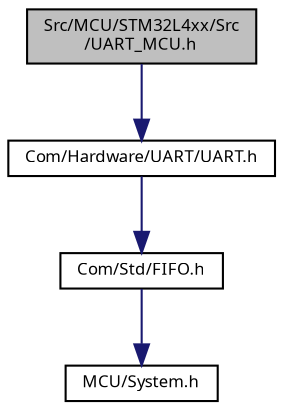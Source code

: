 digraph "Src/MCU/STM32L4xx/Src/UART_MCU.h"
{
  edge [fontname="Sans",fontsize="8",labelfontname="Sans",labelfontsize="8"];
  node [fontname="Sans",fontsize="8",shape=record];
  Node1 [label="Src/MCU/STM32L4xx/Src\l/UART_MCU.h",height=0.2,width=0.4,color="black", fillcolor="grey75", style="filled", fontcolor="black"];
  Node1 -> Node2 [color="midnightblue",fontsize="8",style="solid",fontname="Sans"];
  Node2 [label="Com/Hardware/UART/UART.h",height=0.2,width=0.4,color="black", fillcolor="white", style="filled",URL="$_u_a_r_t_8h.html"];
  Node2 -> Node3 [color="midnightblue",fontsize="8",style="solid",fontname="Sans"];
  Node3 [label="Com/Std/FIFO.h",height=0.2,width=0.4,color="black", fillcolor="white", style="filled",URL="$_fifo_8h.html"];
  Node3 -> Node4 [color="midnightblue",fontsize="8",style="solid",fontname="Sans"];
  Node4 [label="MCU/System.h",height=0.2,width=0.4,color="black", fillcolor="white", style="filled",URL="$_system_8h.html"];
}
